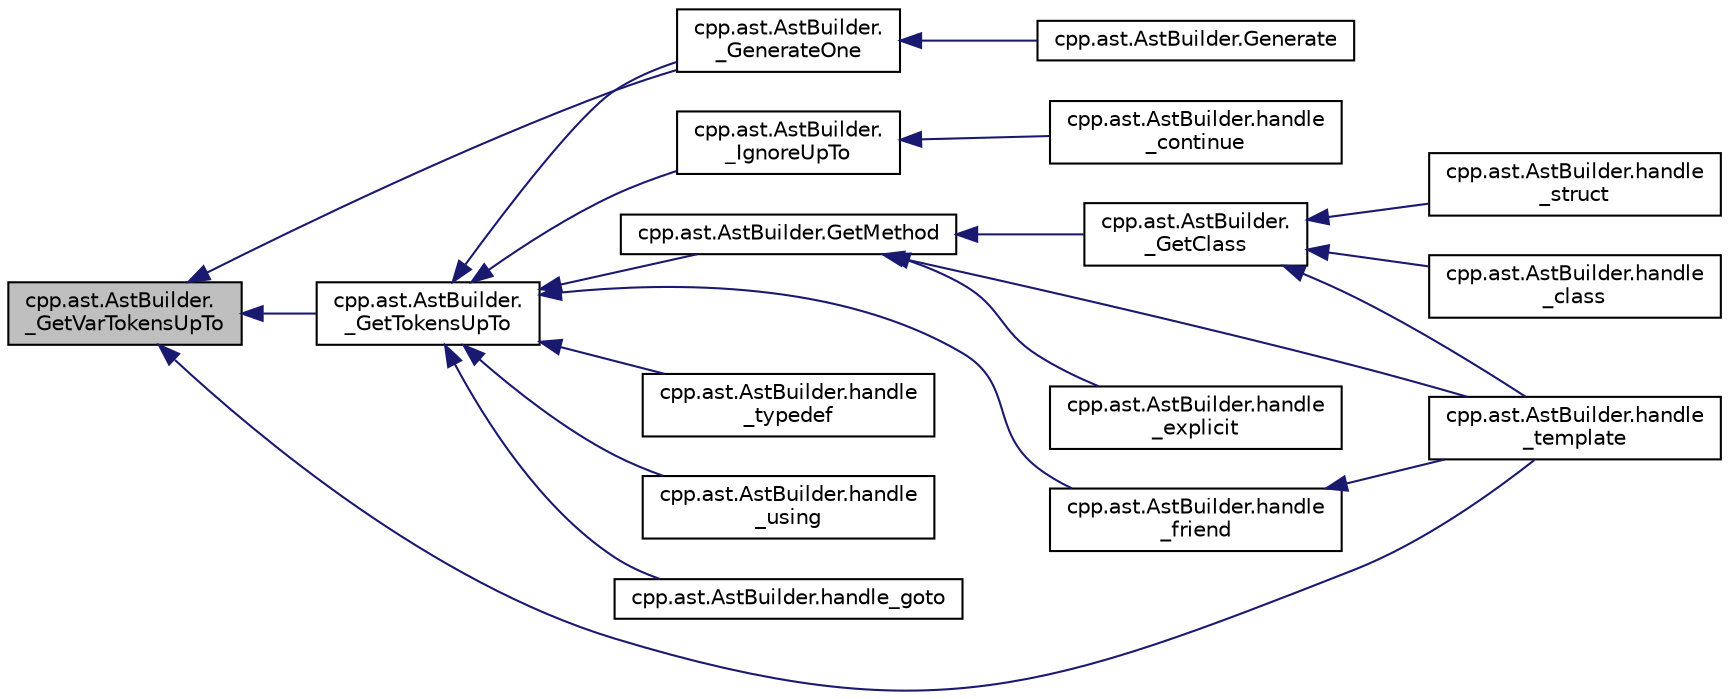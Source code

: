 digraph "cpp.ast.AstBuilder._GetVarTokensUpTo"
{
  edge [fontname="Helvetica",fontsize="10",labelfontname="Helvetica",labelfontsize="10"];
  node [fontname="Helvetica",fontsize="10",shape=record];
  rankdir="LR";
  Node216 [label="cpp.ast.AstBuilder.\l_GetVarTokensUpTo",height=0.2,width=0.4,color="black", fillcolor="grey75", style="filled", fontcolor="black"];
  Node216 -> Node217 [dir="back",color="midnightblue",fontsize="10",style="solid",fontname="Helvetica"];
  Node217 [label="cpp.ast.AstBuilder.\l_GenerateOne",height=0.2,width=0.4,color="black", fillcolor="white", style="filled",URL="$d9/dc3/classcpp_1_1ast_1_1_ast_builder.html#ae3a006851c8f8a4b5929e5e8bcbd4618"];
  Node217 -> Node218 [dir="back",color="midnightblue",fontsize="10",style="solid",fontname="Helvetica"];
  Node218 [label="cpp.ast.AstBuilder.Generate",height=0.2,width=0.4,color="black", fillcolor="white", style="filled",URL="$d9/dc3/classcpp_1_1ast_1_1_ast_builder.html#aebd0392eee56def849468af5b93b720a"];
  Node216 -> Node219 [dir="back",color="midnightblue",fontsize="10",style="solid",fontname="Helvetica"];
  Node219 [label="cpp.ast.AstBuilder.\l_GetTokensUpTo",height=0.2,width=0.4,color="black", fillcolor="white", style="filled",URL="$d9/dc3/classcpp_1_1ast_1_1_ast_builder.html#a93e70a799351e5c40f07efb218889b31"];
  Node219 -> Node217 [dir="back",color="midnightblue",fontsize="10",style="solid",fontname="Helvetica"];
  Node219 -> Node220 [dir="back",color="midnightblue",fontsize="10",style="solid",fontname="Helvetica"];
  Node220 [label="cpp.ast.AstBuilder.\l_IgnoreUpTo",height=0.2,width=0.4,color="black", fillcolor="white", style="filled",URL="$d9/dc3/classcpp_1_1ast_1_1_ast_builder.html#affc78a722f3038f6384147512fa8ef89"];
  Node220 -> Node221 [dir="back",color="midnightblue",fontsize="10",style="solid",fontname="Helvetica"];
  Node221 [label="cpp.ast.AstBuilder.handle\l_continue",height=0.2,width=0.4,color="black", fillcolor="white", style="filled",URL="$d9/dc3/classcpp_1_1ast_1_1_ast_builder.html#a511eb003ed301a713a687e5293584077"];
  Node219 -> Node222 [dir="back",color="midnightblue",fontsize="10",style="solid",fontname="Helvetica"];
  Node222 [label="cpp.ast.AstBuilder.GetMethod",height=0.2,width=0.4,color="black", fillcolor="white", style="filled",URL="$d9/dc3/classcpp_1_1ast_1_1_ast_builder.html#af22fb880867876144d20818391ad267a"];
  Node222 -> Node223 [dir="back",color="midnightblue",fontsize="10",style="solid",fontname="Helvetica"];
  Node223 [label="cpp.ast.AstBuilder.handle\l_template",height=0.2,width=0.4,color="black", fillcolor="white", style="filled",URL="$d9/dc3/classcpp_1_1ast_1_1_ast_builder.html#a0f4d74520697ec05eb6b549daada5a5d"];
  Node222 -> Node224 [dir="back",color="midnightblue",fontsize="10",style="solid",fontname="Helvetica"];
  Node224 [label="cpp.ast.AstBuilder.\l_GetClass",height=0.2,width=0.4,color="black", fillcolor="white", style="filled",URL="$d9/dc3/classcpp_1_1ast_1_1_ast_builder.html#af5670e1181b5af00bce0acc0dd9d0da7"];
  Node224 -> Node225 [dir="back",color="midnightblue",fontsize="10",style="solid",fontname="Helvetica"];
  Node225 [label="cpp.ast.AstBuilder.handle\l_struct",height=0.2,width=0.4,color="black", fillcolor="white", style="filled",URL="$d9/dc3/classcpp_1_1ast_1_1_ast_builder.html#aadfad5b8d50962c04504e806dc0f5b6c"];
  Node224 -> Node223 [dir="back",color="midnightblue",fontsize="10",style="solid",fontname="Helvetica"];
  Node224 -> Node226 [dir="back",color="midnightblue",fontsize="10",style="solid",fontname="Helvetica"];
  Node226 [label="cpp.ast.AstBuilder.handle\l_class",height=0.2,width=0.4,color="black", fillcolor="white", style="filled",URL="$d9/dc3/classcpp_1_1ast_1_1_ast_builder.html#a93bd39632593bec36972355b7e1893e0"];
  Node222 -> Node227 [dir="back",color="midnightblue",fontsize="10",style="solid",fontname="Helvetica"];
  Node227 [label="cpp.ast.AstBuilder.handle\l_explicit",height=0.2,width=0.4,color="black", fillcolor="white", style="filled",URL="$d9/dc3/classcpp_1_1ast_1_1_ast_builder.html#a568860050542b53d3df9cf479f2a5e1c"];
  Node219 -> Node228 [dir="back",color="midnightblue",fontsize="10",style="solid",fontname="Helvetica"];
  Node228 [label="cpp.ast.AstBuilder.handle\l_friend",height=0.2,width=0.4,color="black", fillcolor="white", style="filled",URL="$d9/dc3/classcpp_1_1ast_1_1_ast_builder.html#ab9f7d81019317c6ccfd492bd2c0c9579"];
  Node228 -> Node223 [dir="back",color="midnightblue",fontsize="10",style="solid",fontname="Helvetica"];
  Node219 -> Node229 [dir="back",color="midnightblue",fontsize="10",style="solid",fontname="Helvetica"];
  Node229 [label="cpp.ast.AstBuilder.handle\l_typedef",height=0.2,width=0.4,color="black", fillcolor="white", style="filled",URL="$d9/dc3/classcpp_1_1ast_1_1_ast_builder.html#a808eb3d955ca2e3a957abb35dc577c66"];
  Node219 -> Node230 [dir="back",color="midnightblue",fontsize="10",style="solid",fontname="Helvetica"];
  Node230 [label="cpp.ast.AstBuilder.handle\l_using",height=0.2,width=0.4,color="black", fillcolor="white", style="filled",URL="$d9/dc3/classcpp_1_1ast_1_1_ast_builder.html#a785563f31bc3ed9559d9ce2854a83f1b"];
  Node219 -> Node231 [dir="back",color="midnightblue",fontsize="10",style="solid",fontname="Helvetica"];
  Node231 [label="cpp.ast.AstBuilder.handle_goto",height=0.2,width=0.4,color="black", fillcolor="white", style="filled",URL="$d9/dc3/classcpp_1_1ast_1_1_ast_builder.html#a8504d788bb1541ee581918d52d1f4132"];
  Node216 -> Node223 [dir="back",color="midnightblue",fontsize="10",style="solid",fontname="Helvetica"];
}
